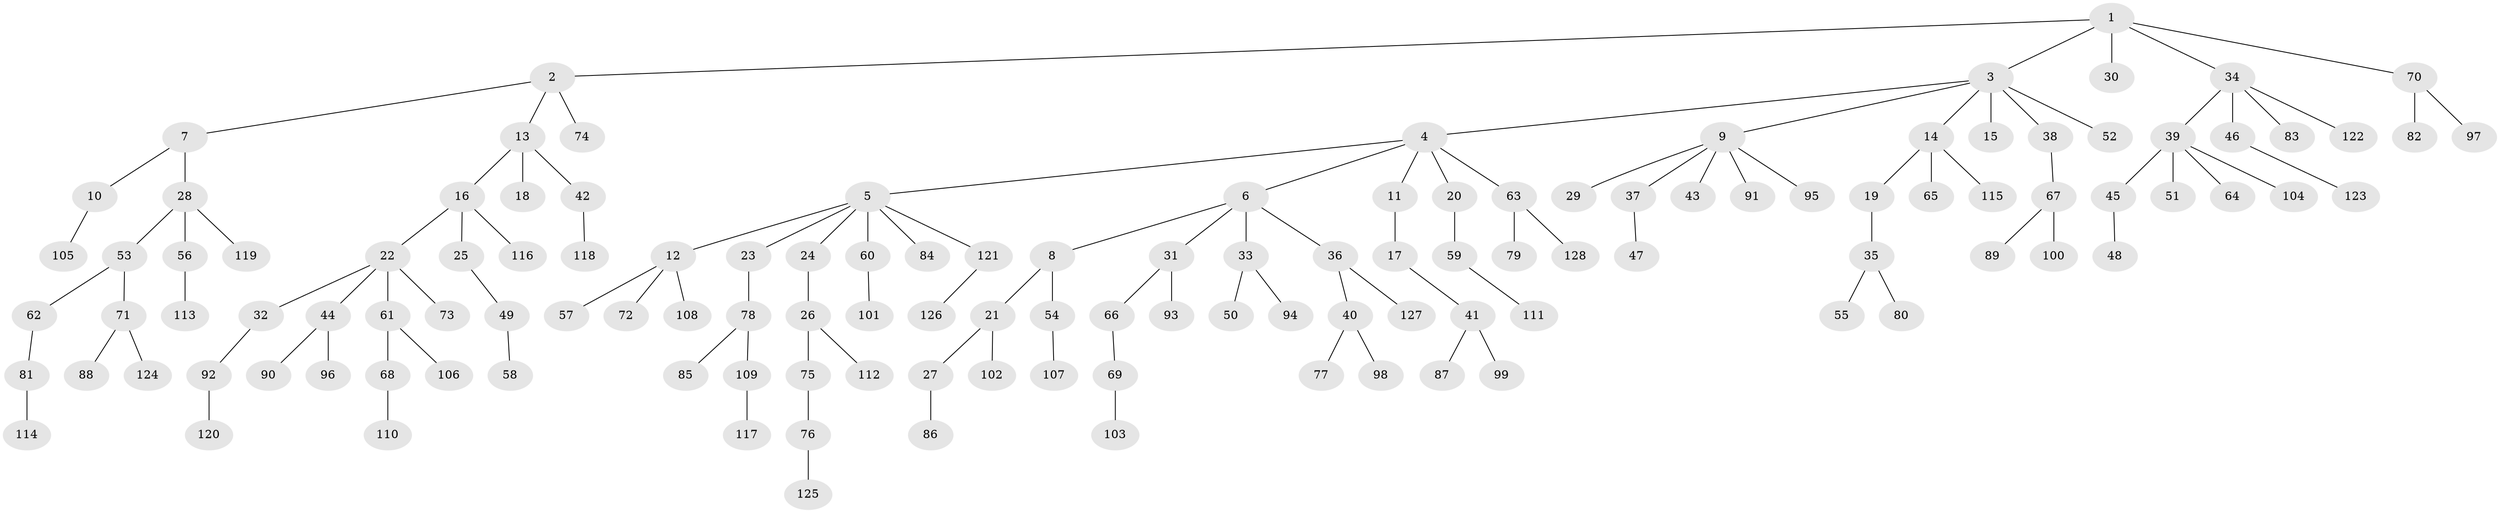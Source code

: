 // coarse degree distribution, {6: 0.0392156862745098, 11: 0.0196078431372549, 7: 0.0392156862745098, 4: 0.0392156862745098, 1: 0.6862745098039216, 2: 0.13725490196078433, 3: 0.0392156862745098}
// Generated by graph-tools (version 1.1) at 2025/19/03/04/25 18:19:06]
// undirected, 128 vertices, 127 edges
graph export_dot {
graph [start="1"]
  node [color=gray90,style=filled];
  1;
  2;
  3;
  4;
  5;
  6;
  7;
  8;
  9;
  10;
  11;
  12;
  13;
  14;
  15;
  16;
  17;
  18;
  19;
  20;
  21;
  22;
  23;
  24;
  25;
  26;
  27;
  28;
  29;
  30;
  31;
  32;
  33;
  34;
  35;
  36;
  37;
  38;
  39;
  40;
  41;
  42;
  43;
  44;
  45;
  46;
  47;
  48;
  49;
  50;
  51;
  52;
  53;
  54;
  55;
  56;
  57;
  58;
  59;
  60;
  61;
  62;
  63;
  64;
  65;
  66;
  67;
  68;
  69;
  70;
  71;
  72;
  73;
  74;
  75;
  76;
  77;
  78;
  79;
  80;
  81;
  82;
  83;
  84;
  85;
  86;
  87;
  88;
  89;
  90;
  91;
  92;
  93;
  94;
  95;
  96;
  97;
  98;
  99;
  100;
  101;
  102;
  103;
  104;
  105;
  106;
  107;
  108;
  109;
  110;
  111;
  112;
  113;
  114;
  115;
  116;
  117;
  118;
  119;
  120;
  121;
  122;
  123;
  124;
  125;
  126;
  127;
  128;
  1 -- 2;
  1 -- 3;
  1 -- 30;
  1 -- 34;
  1 -- 70;
  2 -- 7;
  2 -- 13;
  2 -- 74;
  3 -- 4;
  3 -- 9;
  3 -- 14;
  3 -- 15;
  3 -- 38;
  3 -- 52;
  4 -- 5;
  4 -- 6;
  4 -- 11;
  4 -- 20;
  4 -- 63;
  5 -- 12;
  5 -- 23;
  5 -- 24;
  5 -- 60;
  5 -- 84;
  5 -- 121;
  6 -- 8;
  6 -- 31;
  6 -- 33;
  6 -- 36;
  7 -- 10;
  7 -- 28;
  8 -- 21;
  8 -- 54;
  9 -- 29;
  9 -- 37;
  9 -- 43;
  9 -- 91;
  9 -- 95;
  10 -- 105;
  11 -- 17;
  12 -- 57;
  12 -- 72;
  12 -- 108;
  13 -- 16;
  13 -- 18;
  13 -- 42;
  14 -- 19;
  14 -- 65;
  14 -- 115;
  16 -- 22;
  16 -- 25;
  16 -- 116;
  17 -- 41;
  19 -- 35;
  20 -- 59;
  21 -- 27;
  21 -- 102;
  22 -- 32;
  22 -- 44;
  22 -- 61;
  22 -- 73;
  23 -- 78;
  24 -- 26;
  25 -- 49;
  26 -- 75;
  26 -- 112;
  27 -- 86;
  28 -- 53;
  28 -- 56;
  28 -- 119;
  31 -- 66;
  31 -- 93;
  32 -- 92;
  33 -- 50;
  33 -- 94;
  34 -- 39;
  34 -- 46;
  34 -- 83;
  34 -- 122;
  35 -- 55;
  35 -- 80;
  36 -- 40;
  36 -- 127;
  37 -- 47;
  38 -- 67;
  39 -- 45;
  39 -- 51;
  39 -- 64;
  39 -- 104;
  40 -- 77;
  40 -- 98;
  41 -- 87;
  41 -- 99;
  42 -- 118;
  44 -- 90;
  44 -- 96;
  45 -- 48;
  46 -- 123;
  49 -- 58;
  53 -- 62;
  53 -- 71;
  54 -- 107;
  56 -- 113;
  59 -- 111;
  60 -- 101;
  61 -- 68;
  61 -- 106;
  62 -- 81;
  63 -- 79;
  63 -- 128;
  66 -- 69;
  67 -- 89;
  67 -- 100;
  68 -- 110;
  69 -- 103;
  70 -- 82;
  70 -- 97;
  71 -- 88;
  71 -- 124;
  75 -- 76;
  76 -- 125;
  78 -- 85;
  78 -- 109;
  81 -- 114;
  92 -- 120;
  109 -- 117;
  121 -- 126;
}
